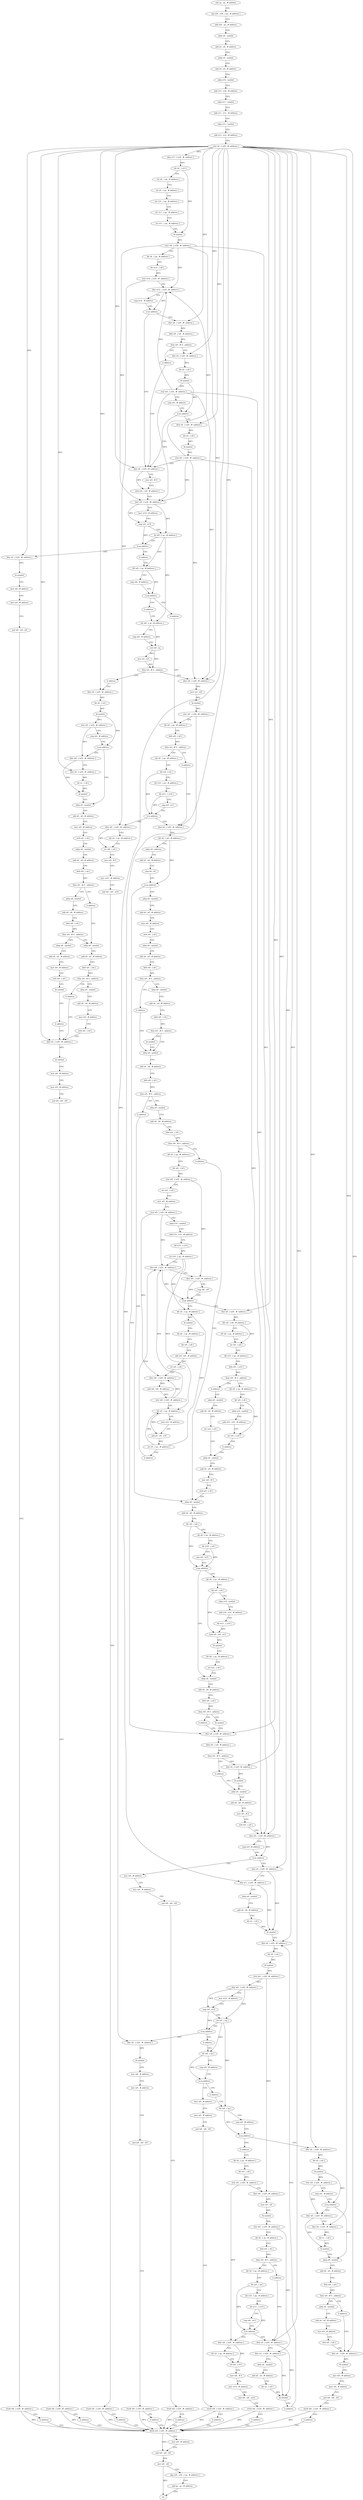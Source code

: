 digraph "func" {
"4234612" [label = "sub sp , sp , # address" ]
"4234616" [label = "stp x29 , x30 , [ sp , # address ]" ]
"4234620" [label = "add x29 , sp , # address" ]
"4234624" [label = "adrp x8 , symbol" ]
"4234628" [label = "add x8 , x8 , # address" ]
"4234632" [label = "adrp x9 , symbol" ]
"4234636" [label = "add x9 , x9 , # address" ]
"4234640" [label = "adrp x10 , symbol" ]
"4234644" [label = "add x10 , x10 , # address" ]
"4234648" [label = "adrp x11 , symbol" ]
"4234652" [label = "add x11 , x11 , # address" ]
"4234656" [label = "adrp x12 , symbol" ]
"4234660" [label = "add x12 , x12 , # address" ]
"4234664" [label = "stur x0 , [ x29 , #- address ]" ]
"4234668" [label = "ldur x13 , [ x29 , #- address ]" ]
"4234672" [label = "ldr x0 , [ x13 ]" ]
"4234676" [label = "str x8 , [ sp , # address ]" ]
"4234680" [label = "str x9 , [ sp , # address ]" ]
"4234684" [label = "str x10 , [ sp , # address ]" ]
"4234688" [label = "str x11 , [ sp , # address ]" ]
"4234692" [label = "str x12 , [ sp , # address ]" ]
"4234696" [label = "bl symbol" ]
"4234700" [label = "stur w0 , [ x29 , #- address ]" ]
"4234704" [label = "ldr x8 , [ sp , # address ]" ]
"4234708" [label = "ldr w14 , [ x8 ]" ]
"4234712" [label = "stur w14 , [ x29 , #- address ]" ]
"4234716" [label = "ldur w14 , [ x29 , #- address ]" ]
"4234720" [label = "cmp w14 , # address" ]
"4234724" [label = "b.ne address" ]
"4234784" [label = "ldur x8 , [ x29 , #- address ]" ]
"4234728" [label = "ldur x8 , [ x29 , #- address ]" ]
"4234788" [label = "mov w9 , # 0" ]
"4234792" [label = "strb w9 , [ x8 , # address ]" ]
"4234796" [label = "ldur w9 , [ x29 , #- address ]" ]
"4234800" [label = "mov w10 , # address" ]
"4234804" [label = "cmp w9 , w10" ]
"4234808" [label = "str w9 , [ sp , # address ]" ]
"4234812" [label = "b.eq address" ]
"4235040" [label = "ldur x0 , [ x29 , #- address ]" ]
"4234816" [label = "b address" ]
"4234732" [label = "ldrb w9 , [ x8 , # address ]" ]
"4234736" [label = "tbnz w9 , # 0 , address" ]
"4234744" [label = "ldur x8 , [ x29 , #- address ]" ]
"4234740" [label = "b address" ]
"4235044" [label = "bl symbol" ]
"4235048" [label = "mov w8 , # address" ]
"4235052" [label = "mov w9 , # address" ]
"4235056" [label = "and w8 , w8 , w9" ]
"4235060" [label = "sturb w8 , [ x29 , #- address ]" ]
"4235064" [label = "b address" ]
"4236012" [label = "ldurb w8 , [ x29 , #- address ]" ]
"4234820" [label = "ldr w8 , [ sp , # address ]" ]
"4234748" [label = "ldr x0 , [ x8 ]" ]
"4234752" [label = "bl symbol" ]
"4234756" [label = "stur w0 , [ x29 , #- address ]" ]
"4234760" [label = "cmp w0 , # address" ]
"4234764" [label = "b.ne address" ]
"4234768" [label = "ldur x8 , [ x29 , #- address ]" ]
"4236016" [label = "mov w9 , # address" ]
"4236020" [label = "and w8 , w8 , w9" ]
"4236024" [label = "mov w0 , w8" ]
"4236028" [label = "ldp x29 , x30 , [ sp , # address ]" ]
"4236032" [label = "add sp , sp , # address" ]
"4236036" [label = "ret" ]
"4234824" [label = "cmp w8 , # address" ]
"4234828" [label = "b.eq address" ]
"4235068" [label = "b address" ]
"4234832" [label = "b address" ]
"4234772" [label = "ldr x0 , [ x8 ]" ]
"4234776" [label = "bl symbol" ]
"4234780" [label = "stur w0 , [ x29 , #- address ]" ]
"4235088" [label = "ldr x8 , [ sp , # address ]" ]
"4234836" [label = "ldr w8 , [ sp , # address ]" ]
"4235092" [label = "ldrb w9 , [ x8 ]" ]
"4235096" [label = "tbnz w9 , # 0 , address" ]
"4235104" [label = "ldr x8 , [ sp , # address ]" ]
"4235100" [label = "b address" ]
"4234840" [label = "cmp w8 , # address" ]
"4234844" [label = "cset w9 , eq" ]
"4234848" [label = "mvn w9 , w9" ]
"4234852" [label = "tbnz w9 , # 0 , address" ]
"4235072" [label = "ldur w8 , [ x29 , #- address ]" ]
"4234856" [label = "b address" ]
"4235108" [label = "ldr w9 , [ x8 ]" ]
"4235112" [label = "ldr x10 , [ sp , # address ]" ]
"4235116" [label = "ldr w11 , [ x10 ]" ]
"4235120" [label = "cmp w9 , w11" ]
"4235124" [label = "b.le address" ]
"4235160" [label = "ldur x8 , [ x29 , #- address ]" ]
"4235128" [label = "ldur w8 , [ x29 , #- address ]" ]
"4235076" [label = "mov w0 , w8" ]
"4235080" [label = "bl symbol" ]
"4235084" [label = "stur w0 , [ x29 , #- address ]" ]
"4234860" [label = "ldur x8 , [ x29 , #- address ]" ]
"4235164" [label = "ldr x8 , [ x8 , # address ]" ]
"4235168" [label = "adrp x9 , address" ]
"4235172" [label = "add x9 , x9 , # address" ]
"4235176" [label = "cmp x8 , x9" ]
"4235180" [label = "b.eq address" ]
"4235564" [label = "ldur x8 , [ x29 , #- address ]" ]
"4235184" [label = "adrp x8 , symbol" ]
"4235132" [label = "ldr x9 , [ sp , # address ]" ]
"4235136" [label = "str w8 , [ x9 ]" ]
"4235140" [label = "mov w8 , # 0" ]
"4235144" [label = "mov w10 , # address" ]
"4235148" [label = "and w8 , w8 , w10" ]
"4235152" [label = "sturb w8 , [ x29 , #- address ]" ]
"4235156" [label = "b address" ]
"4234864" [label = "ldr x0 , [ x8 ]" ]
"4234868" [label = "bl symbol" ]
"4234872" [label = "stur w0 , [ x29 , #- address ]" ]
"4234876" [label = "cmp w0 , # address" ]
"4234880" [label = "b.eq address" ]
"4234900" [label = "adrp x8 , symbol" ]
"4234884" [label = "ldur w0 , [ x29 , #- address ]" ]
"4235568" [label = "ldrb w9 , [ x8 , # address ]" ]
"4235572" [label = "tbnz w9 , # 0 , address" ]
"4235580" [label = "ldur x0 , [ x29 , #- address ]" ]
"4235576" [label = "b address" ]
"4235188" [label = "add x8 , x8 , # address" ]
"4235192" [label = "mov w9 , # address" ]
"4235196" [label = "strb w9 , [ x8 ]" ]
"4235200" [label = "adrp x8 , symbol" ]
"4235204" [label = "add x8 , x8 , # address" ]
"4235208" [label = "ldrb w9 , [ x8 ]" ]
"4235212" [label = "tbnz w9 , # 0 , address" ]
"4235220" [label = "adrp x8 , symbol" ]
"4235216" [label = "b address" ]
"4234904" [label = "add x8 , x8 , # address" ]
"4234908" [label = "mov w9 , # address" ]
"4234912" [label = "strb w9 , [ x8 ]" ]
"4234916" [label = "adrp x8 , symbol" ]
"4234920" [label = "add x8 , x8 , # address" ]
"4234924" [label = "ldrb w9 , [ x8 ]" ]
"4234928" [label = "tbnz w9 , # 0 , address" ]
"4234936" [label = "adrp x8 , symbol" ]
"4234932" [label = "b address" ]
"4234888" [label = "ldur x8 , [ x29 , #- address ]" ]
"4234892" [label = "ldr x1 , [ x8 ]" ]
"4234896" [label = "bl symbol" ]
"4235584" [label = "bl symbol" ]
"4235588" [label = "adrp x8 , symbol" ]
"4235224" [label = "add x8 , x8 , # address" ]
"4235228" [label = "ldrb w9 , [ x8 ]" ]
"4235232" [label = "tbnz w9 , # 0 , address" ]
"4235240" [label = "adrp x8 , symbol" ]
"4235236" [label = "bl symbol" ]
"4234940" [label = "add x8 , x8 , # address" ]
"4234944" [label = "ldrb w9 , [ x8 ]" ]
"4234948" [label = "tbnz w9 , # 0 , address" ]
"4234976" [label = "adrp x8 , symbol" ]
"4234952" [label = "adrp x8 , symbol" ]
"4235636" [label = "ldur x0 , [ x29 , #- address ]" ]
"4235640" [label = "ldur w1 , [ x29 , #- address ]" ]
"4235644" [label = "adrp x8 , symbol" ]
"4235648" [label = "add x8 , x8 , # address" ]
"4235652" [label = "ldr x2 , [ x8 ]" ]
"4235656" [label = "bl symbol" ]
"4235660" [label = "ldur x8 , [ x29 , #- address ]" ]
"4235616" [label = "mov w8 , # address" ]
"4235620" [label = "mov w9 , # address" ]
"4235624" [label = "and w8 , w8 , w9" ]
"4235628" [label = "sturb w8 , [ x29 , #- address ]" ]
"4235632" [label = "b address" ]
"4235592" [label = "add x8 , x8 , # address" ]
"4235596" [label = "mov w9 , # 0" ]
"4235600" [label = "strb w9 , [ x8 ]" ]
"4235604" [label = "ldur w9 , [ x29 , #- address ]" ]
"4235608" [label = "cmp w9 , # address" ]
"4235612" [label = "b.ne address" ]
"4235244" [label = "add x8 , x8 , # address" ]
"4235248" [label = "ldrb w9 , [ x8 ]" ]
"4235252" [label = "tbnz w9 , # 0 , address" ]
"4235260" [label = "adrp x8 , symbol" ]
"4235256" [label = "b address" ]
"4234980" [label = "add x8 , x8 , # address" ]
"4234984" [label = "ldrb w9 , [ x8 ]" ]
"4234988" [label = "tbnz w9 , # 0 , address" ]
"4234996" [label = "adrp x8 , symbol" ]
"4234992" [label = "b address" ]
"4234956" [label = "add x8 , x8 , # address" ]
"4234960" [label = "mov w9 , # address" ]
"4234964" [label = "strb w9 , [ x8 ]" ]
"4234968" [label = "bl symbol" ]
"4234972" [label = "b address" ]
"4235012" [label = "ldur x0 , [ x29 , #- address ]" ]
"4235856" [label = "ldur x0 , [ x29 , #- address ]" ]
"4235860" [label = "bl symbol" ]
"4235864" [label = "mov w8 , # address" ]
"4235868" [label = "mov w9 , # address" ]
"4235872" [label = "and w8 , w8 , w9" ]
"4235876" [label = "sturb w8 , [ x29 , #- address ]" ]
"4235880" [label = "b address" ]
"4235696" [label = "b address" ]
"4235700" [label = "ldr w8 , [ sp ]" ]
"4235264" [label = "add x8 , x8 , # address" ]
"4235268" [label = "ldrb w9 , [ x8 ]" ]
"4235272" [label = "tbnz w9 , # 0 , address" ]
"4235280" [label = "ldr x8 , [ sp , # address ]" ]
"4235276" [label = "b address" ]
"4235476" [label = "adrp x8 , symbol" ]
"4235000" [label = "add x8 , x8 , # address" ]
"4235004" [label = "mov w9 , # address" ]
"4235008" [label = "strb w9 , [ x8 ]" ]
"4235016" [label = "bl symbol" ]
"4235020" [label = "mov w8 , # address" ]
"4235024" [label = "mov w9 , # address" ]
"4235028" [label = "and w8 , w8 , w9" ]
"4235032" [label = "sturb w8 , [ x29 , #- address ]" ]
"4235036" [label = "b address" ]
"4235704" [label = "cmp w8 , # address" ]
"4235708" [label = "b.eq address" ]
"4235732" [label = "mov w8 , # address" ]
"4235712" [label = "b address" ]
"4235284" [label = "ldr w9 , [ x8 ]" ]
"4235288" [label = "stur w9 , [ x29 , #- address ]" ]
"4235292" [label = "str wzr , [ x8 ]" ]
"4235296" [label = "mov w9 , # address" ]
"4235300" [label = "stur w9 , [ x29 , #- address ]" ]
"4235304" [label = "adrp x10 , symbol" ]
"4235308" [label = "add x10 , x10 , # address" ]
"4235312" [label = "ldr x10 , [ x10 ]" ]
"4235316" [label = "str x10 , [ sp , # address ]" ]
"4235320" [label = "ldur w8 , [ x29 , #- address ]" ]
"4235480" [label = "add x8 , x8 , # address" ]
"4235484" [label = "ldr w9 , [ x8 ]" ]
"4235488" [label = "ldr x8 , [ sp , # address ]" ]
"4235492" [label = "ldr w10 , [ x8 ]" ]
"4235496" [label = "cmp w9 , w10" ]
"4235500" [label = "b.ge address" ]
"4235540" [label = "adrp x8 , symbol" ]
"4235504" [label = "ldr x8 , [ sp , # address ]" ]
"4235736" [label = "mov w9 , # address" ]
"4235740" [label = "and w8 , w8 , w9" ]
"4235744" [label = "sturb w8 , [ x29 , #- address ]" ]
"4235748" [label = "b address" ]
"4235716" [label = "ldr w8 , [ sp ]" ]
"4235392" [label = "ldur x8 , [ x29 , #- address ]" ]
"4235396" [label = "ldr w9 , [ x8 , # address ]" ]
"4235400" [label = "ldr x8 , [ sp , # address ]" ]
"4235404" [label = "str w9 , [ x8 ]" ]
"4235408" [label = "ldr x10 , [ sp , # address ]" ]
"4235412" [label = "ldrb w9 , [ x10 ]" ]
"4235416" [label = "tbnz w9 , # 0 , address" ]
"4235424" [label = "ldr x8 , [ sp , # address ]" ]
"4235420" [label = "b address" ]
"4235336" [label = "ldr x0 , [ sp , # address ]" ]
"4235340" [label = "bl symbol" ]
"4235344" [label = "ldr x8 , [ sp , # address ]" ]
"4235348" [label = "ldr w9 , [ x8 ]" ]
"4235352" [label = "add w9 , w9 , # address" ]
"4235356" [label = "str w9 , [ x8 ]" ]
"4235360" [label = "ldur w8 , [ x29 , #- address ]" ]
"4235364" [label = "add w8 , w8 , # address" ]
"4235368" [label = "stur w8 , [ x29 , #- address ]" ]
"4235372" [label = "ldr x9 , [ sp , # address ]" ]
"4235376" [label = "mov x10 , # address" ]
"4235380" [label = "add x9 , x9 , x10" ]
"4235384" [label = "str x9 , [ sp , # address ]" ]
"4235388" [label = "b address" ]
"4235544" [label = "add x8 , x8 , # address" ]
"4235548" [label = "ldrb w9 , [ x8 ]" ]
"4235552" [label = "tbnz w9 , # 0 , address" ]
"4235560" [label = "bl symbol" ]
"4235556" [label = "b address" ]
"4235508" [label = "ldr w9 , [ x8 ]" ]
"4235512" [label = "adrp x10 , symbol" ]
"4235516" [label = "add x10 , x10 , # address" ]
"4235520" [label = "ldr w11 , [ x10 ]" ]
"4235524" [label = "subs w0 , w9 , w11" ]
"4235528" [label = "bl symbol" ]
"4235532" [label = "ldr x8 , [ sp , # address ]" ]
"4235536" [label = "str wzr , [ x8 ]" ]
"4235720" [label = "cmp w8 , # address" ]
"4235724" [label = "b.eq address" ]
"4235752" [label = "ldur x8 , [ x29 , #- address ]" ]
"4235728" [label = "b address" ]
"4235428" [label = "ldr w9 , [ x8 ]" ]
"4235432" [label = "adrp x10 , symbol" ]
"4235436" [label = "add x10 , x10 , # address" ]
"4235440" [label = "str w9 , [ x10 ]" ]
"4235444" [label = "b address" ]
"4235460" [label = "adrp x8 , symbol" ]
"4235448" [label = "adrp x8 , symbol" ]
"4235324" [label = "ldur w9 , [ x29 , #- address ]" ]
"4235328" [label = "cmp w8 , w9" ]
"4235332" [label = "b.gt address" ]
"4235756" [label = "ldr x0 , [ x8 ]" ]
"4235760" [label = "bl symbol" ]
"4235764" [label = "stur w0 , [ x29 , #- address ]" ]
"4235768" [label = "cmp w0 , # address" ]
"4235772" [label = "b.eq address" ]
"4235792" [label = "adrp x8 , symbol" ]
"4235776" [label = "ldur w0 , [ x29 , #- address ]" ]
"4235884" [label = "ldr x8 , [ sp , # address ]" ]
"4235464" [label = "add x8 , x8 , # address" ]
"4235468" [label = "mov w9 , # 0" ]
"4235472" [label = "strb w9 , [ x8 ]" ]
"4235452" [label = "add x8 , x8 , # address" ]
"4235456" [label = "str wzr , [ x8 ]" ]
"4235796" [label = "add x8 , x8 , # address" ]
"4235800" [label = "ldrb w9 , [ x8 ]" ]
"4235804" [label = "tbnz w9 , # 0 , address" ]
"4235812" [label = "adrp x8 , symbol" ]
"4235808" [label = "b address" ]
"4235780" [label = "ldur x8 , [ x29 , #- address ]" ]
"4235784" [label = "ldr x1 , [ x8 ]" ]
"4235788" [label = "bl symbol" ]
"4235888" [label = "ldr w9 , [ x8 ]" ]
"4235892" [label = "stur w9 , [ x29 , #- address ]" ]
"4235896" [label = "ldur w9 , [ x29 , #- address ]" ]
"4235900" [label = "mov w0 , w9" ]
"4235904" [label = "bl symbol" ]
"4235908" [label = "stur w0 , [ x29 , #- address ]" ]
"4235912" [label = "ldr x8 , [ sp , # address ]" ]
"4235916" [label = "ldrb w9 , [ x8 ]" ]
"4235920" [label = "tbnz w9 , # 0 , address" ]
"4235928" [label = "ldr x8 , [ sp , # address ]" ]
"4235924" [label = "b address" ]
"4235816" [label = "add x8 , x8 , # address" ]
"4235820" [label = "mov w9 , # address" ]
"4235824" [label = "strb w9 , [ x8 ]" ]
"4235828" [label = "ldur x0 , [ x29 , #- address ]" ]
"4235932" [label = "ldr w9 , [ x8 ]" ]
"4235936" [label = "ldr x10 , [ sp , # address ]" ]
"4235940" [label = "ldr w11 , [ x10 ]" ]
"4235944" [label = "cmp w9 , w11" ]
"4235948" [label = "b.le address" ]
"4235984" [label = "ldur x0 , [ x29 , #- address ]" ]
"4235952" [label = "ldur w8 , [ x29 , #- address ]" ]
"4235832" [label = "bl symbol" ]
"4235836" [label = "mov w8 , # address" ]
"4235840" [label = "mov w9 , # address" ]
"4235844" [label = "and w8 , w8 , w9" ]
"4235848" [label = "sturb w8 , [ x29 , #- address ]" ]
"4235852" [label = "b address" ]
"4235988" [label = "ldur w1 , [ x29 , #- address ]" ]
"4235992" [label = "adrp x8 , symbol" ]
"4235996" [label = "add x8 , x8 , # address" ]
"4236000" [label = "ldr x2 , [ x8 ]" ]
"4236004" [label = "bl symbol" ]
"4236008" [label = "b address" ]
"4235956" [label = "ldr x9 , [ sp , # address ]" ]
"4235960" [label = "str w8 , [ x9 ]" ]
"4235964" [label = "mov w8 , # 0" ]
"4235968" [label = "mov w10 , # address" ]
"4235972" [label = "and w8 , w8 , w10" ]
"4235976" [label = "sturb w8 , [ x29 , #- address ]" ]
"4235980" [label = "b address" ]
"4235664" [label = "ldr x0 , [ x8 ]" ]
"4235668" [label = "bl symbol" ]
"4235672" [label = "stur w0 , [ x29 , #- address ]" ]
"4235676" [label = "ldur w9 , [ x29 , #- address ]" ]
"4235680" [label = "mov w10 , # address" ]
"4235684" [label = "cmp w9 , w10" ]
"4235688" [label = "str w9 , [ sp ]" ]
"4235692" [label = "b.eq address" ]
"4234612" -> "4234616" [ label = "CFG" ]
"4234616" -> "4234620" [ label = "CFG" ]
"4234620" -> "4234624" [ label = "CFG" ]
"4234624" -> "4234628" [ label = "CFG" ]
"4234628" -> "4234632" [ label = "CFG" ]
"4234632" -> "4234636" [ label = "CFG" ]
"4234636" -> "4234640" [ label = "CFG" ]
"4234640" -> "4234644" [ label = "CFG" ]
"4234644" -> "4234648" [ label = "CFG" ]
"4234648" -> "4234652" [ label = "CFG" ]
"4234652" -> "4234656" [ label = "CFG" ]
"4234656" -> "4234660" [ label = "CFG" ]
"4234660" -> "4234664" [ label = "CFG" ]
"4234664" -> "4234668" [ label = "DFG" ]
"4234664" -> "4234784" [ label = "DFG" ]
"4234664" -> "4234728" [ label = "DFG" ]
"4234664" -> "4235040" [ label = "DFG" ]
"4234664" -> "4234744" [ label = "DFG" ]
"4234664" -> "4234768" [ label = "DFG" ]
"4234664" -> "4235160" [ label = "DFG" ]
"4234664" -> "4235564" [ label = "DFG" ]
"4234664" -> "4235580" [ label = "DFG" ]
"4234664" -> "4234860" [ label = "DFG" ]
"4234664" -> "4234888" [ label = "DFG" ]
"4234664" -> "4235636" [ label = "DFG" ]
"4234664" -> "4235660" [ label = "DFG" ]
"4234664" -> "4235856" [ label = "DFG" ]
"4234664" -> "4235012" [ label = "DFG" ]
"4234664" -> "4235392" [ label = "DFG" ]
"4234664" -> "4235752" [ label = "DFG" ]
"4234664" -> "4235780" [ label = "DFG" ]
"4234664" -> "4235828" [ label = "DFG" ]
"4234664" -> "4235984" [ label = "DFG" ]
"4234668" -> "4234672" [ label = "DFG" ]
"4234672" -> "4234676" [ label = "CFG" ]
"4234672" -> "4234696" [ label = "DFG" ]
"4234676" -> "4234680" [ label = "CFG" ]
"4234680" -> "4234684" [ label = "CFG" ]
"4234684" -> "4234688" [ label = "CFG" ]
"4234688" -> "4234692" [ label = "CFG" ]
"4234692" -> "4234696" [ label = "CFG" ]
"4234696" -> "4234700" [ label = "DFG" ]
"4234700" -> "4234704" [ label = "CFG" ]
"4234700" -> "4234716" [ label = "DFG" ]
"4234700" -> "4234796" [ label = "DFG" ]
"4234700" -> "4235072" [ label = "DFG" ]
"4234700" -> "4235604" [ label = "DFG" ]
"4234704" -> "4234708" [ label = "CFG" ]
"4234708" -> "4234712" [ label = "DFG" ]
"4234712" -> "4234716" [ label = "CFG" ]
"4234712" -> "4235128" [ label = "DFG" ]
"4234716" -> "4234720" [ label = "CFG" ]
"4234716" -> "4234724" [ label = "DFG" ]
"4234720" -> "4234724" [ label = "CFG" ]
"4234724" -> "4234784" [ label = "CFG" ]
"4234724" -> "4234728" [ label = "CFG" ]
"4234784" -> "4234788" [ label = "CFG" ]
"4234784" -> "4234792" [ label = "DFG" ]
"4234728" -> "4234732" [ label = "DFG" ]
"4234788" -> "4234792" [ label = "CFG" ]
"4234792" -> "4234796" [ label = "CFG" ]
"4234796" -> "4234800" [ label = "CFG" ]
"4234796" -> "4234804" [ label = "DFG" ]
"4234796" -> "4234808" [ label = "DFG" ]
"4234800" -> "4234804" [ label = "CFG" ]
"4234804" -> "4234808" [ label = "CFG" ]
"4234804" -> "4234812" [ label = "DFG" ]
"4234808" -> "4234812" [ label = "CFG" ]
"4234808" -> "4234820" [ label = "DFG" ]
"4234808" -> "4234836" [ label = "DFG" ]
"4234812" -> "4235040" [ label = "CFG" ]
"4234812" -> "4234816" [ label = "CFG" ]
"4235040" -> "4235044" [ label = "DFG" ]
"4234816" -> "4234820" [ label = "CFG" ]
"4234732" -> "4234736" [ label = "DFG" ]
"4234736" -> "4234744" [ label = "CFG" ]
"4234736" -> "4234740" [ label = "CFG" ]
"4234744" -> "4234748" [ label = "DFG" ]
"4234740" -> "4234784" [ label = "CFG" ]
"4235044" -> "4235048" [ label = "CFG" ]
"4235048" -> "4235052" [ label = "CFG" ]
"4235052" -> "4235056" [ label = "CFG" ]
"4235056" -> "4235060" [ label = "CFG" ]
"4235060" -> "4235064" [ label = "CFG" ]
"4235060" -> "4236012" [ label = "DFG" ]
"4235064" -> "4236012" [ label = "CFG" ]
"4236012" -> "4236016" [ label = "CFG" ]
"4236012" -> "4236020" [ label = "DFG" ]
"4234820" -> "4234824" [ label = "CFG" ]
"4234820" -> "4234828" [ label = "DFG" ]
"4234748" -> "4234752" [ label = "DFG" ]
"4234752" -> "4234756" [ label = "DFG" ]
"4234752" -> "4234764" [ label = "DFG" ]
"4234756" -> "4234760" [ label = "CFG" ]
"4234756" -> "4234716" [ label = "DFG" ]
"4234756" -> "4234796" [ label = "DFG" ]
"4234756" -> "4235072" [ label = "DFG" ]
"4234756" -> "4235604" [ label = "DFG" ]
"4234760" -> "4234764" [ label = "CFG" ]
"4234764" -> "4234784" [ label = "CFG" ]
"4234764" -> "4234768" [ label = "CFG" ]
"4234768" -> "4234772" [ label = "DFG" ]
"4236016" -> "4236020" [ label = "CFG" ]
"4236020" -> "4236024" [ label = "DFG" ]
"4236024" -> "4236028" [ label = "CFG" ]
"4236024" -> "4236036" [ label = "DFG" ]
"4236028" -> "4236032" [ label = "CFG" ]
"4236032" -> "4236036" [ label = "CFG" ]
"4234824" -> "4234828" [ label = "CFG" ]
"4234828" -> "4235068" [ label = "CFG" ]
"4234828" -> "4234832" [ label = "CFG" ]
"4235068" -> "4235088" [ label = "CFG" ]
"4234832" -> "4234836" [ label = "CFG" ]
"4234772" -> "4234776" [ label = "DFG" ]
"4234776" -> "4234780" [ label = "DFG" ]
"4234780" -> "4234784" [ label = "CFG" ]
"4234780" -> "4234716" [ label = "DFG" ]
"4234780" -> "4234796" [ label = "DFG" ]
"4234780" -> "4235072" [ label = "DFG" ]
"4234780" -> "4235604" [ label = "DFG" ]
"4235088" -> "4235092" [ label = "CFG" ]
"4234836" -> "4234840" [ label = "CFG" ]
"4234836" -> "4234844" [ label = "DFG" ]
"4235092" -> "4235096" [ label = "DFG" ]
"4235096" -> "4235104" [ label = "CFG" ]
"4235096" -> "4235100" [ label = "CFG" ]
"4235104" -> "4235108" [ label = "CFG" ]
"4235100" -> "4235160" [ label = "CFG" ]
"4234840" -> "4234844" [ label = "CFG" ]
"4234844" -> "4234848" [ label = "DFG" ]
"4234844" -> "4234852" [ label = "DFG" ]
"4234848" -> "4234852" [ label = "DFG" ]
"4234852" -> "4235072" [ label = "CFG" ]
"4234852" -> "4234856" [ label = "CFG" ]
"4235072" -> "4235076" [ label = "DFG" ]
"4234856" -> "4234860" [ label = "CFG" ]
"4235108" -> "4235112" [ label = "CFG" ]
"4235108" -> "4235124" [ label = "DFG" ]
"4235112" -> "4235116" [ label = "CFG" ]
"4235116" -> "4235120" [ label = "CFG" ]
"4235116" -> "4235124" [ label = "DFG" ]
"4235120" -> "4235124" [ label = "CFG" ]
"4235124" -> "4235160" [ label = "CFG" ]
"4235124" -> "4235128" [ label = "CFG" ]
"4235160" -> "4235164" [ label = "DFG" ]
"4235128" -> "4235132" [ label = "CFG" ]
"4235128" -> "4235136" [ label = "DFG" ]
"4235076" -> "4235080" [ label = "DFG" ]
"4235080" -> "4235084" [ label = "DFG" ]
"4235084" -> "4235088" [ label = "CFG" ]
"4235084" -> "4235640" [ label = "DFG" ]
"4234860" -> "4234864" [ label = "DFG" ]
"4235164" -> "4235168" [ label = "CFG" ]
"4235164" -> "4235180" [ label = "DFG" ]
"4235168" -> "4235172" [ label = "CFG" ]
"4235172" -> "4235176" [ label = "CFG" ]
"4235176" -> "4235180" [ label = "CFG" ]
"4235180" -> "4235564" [ label = "CFG" ]
"4235180" -> "4235184" [ label = "CFG" ]
"4235564" -> "4235568" [ label = "DFG" ]
"4235184" -> "4235188" [ label = "CFG" ]
"4235132" -> "4235136" [ label = "CFG" ]
"4235136" -> "4235140" [ label = "CFG" ]
"4235140" -> "4235144" [ label = "CFG" ]
"4235144" -> "4235148" [ label = "CFG" ]
"4235148" -> "4235152" [ label = "CFG" ]
"4235152" -> "4235156" [ label = "CFG" ]
"4235152" -> "4236012" [ label = "DFG" ]
"4235156" -> "4236012" [ label = "CFG" ]
"4234864" -> "4234868" [ label = "DFG" ]
"4234868" -> "4234872" [ label = "DFG" ]
"4234868" -> "4234880" [ label = "DFG" ]
"4234872" -> "4234876" [ label = "CFG" ]
"4234872" -> "4234884" [ label = "DFG" ]
"4234876" -> "4234880" [ label = "CFG" ]
"4234880" -> "4234900" [ label = "CFG" ]
"4234880" -> "4234884" [ label = "CFG" ]
"4234900" -> "4234904" [ label = "CFG" ]
"4234884" -> "4234888" [ label = "CFG" ]
"4234884" -> "4234896" [ label = "DFG" ]
"4235568" -> "4235572" [ label = "DFG" ]
"4235572" -> "4235580" [ label = "CFG" ]
"4235572" -> "4235576" [ label = "CFG" ]
"4235580" -> "4235584" [ label = "DFG" ]
"4235576" -> "4235588" [ label = "CFG" ]
"4235188" -> "4235192" [ label = "CFG" ]
"4235192" -> "4235196" [ label = "CFG" ]
"4235196" -> "4235200" [ label = "CFG" ]
"4235200" -> "4235204" [ label = "CFG" ]
"4235204" -> "4235208" [ label = "CFG" ]
"4235208" -> "4235212" [ label = "DFG" ]
"4235212" -> "4235220" [ label = "CFG" ]
"4235212" -> "4235216" [ label = "CFG" ]
"4235220" -> "4235224" [ label = "CFG" ]
"4235216" -> "4235240" [ label = "CFG" ]
"4234904" -> "4234908" [ label = "CFG" ]
"4234908" -> "4234912" [ label = "CFG" ]
"4234912" -> "4234916" [ label = "CFG" ]
"4234916" -> "4234920" [ label = "CFG" ]
"4234920" -> "4234924" [ label = "CFG" ]
"4234924" -> "4234928" [ label = "DFG" ]
"4234928" -> "4234936" [ label = "CFG" ]
"4234928" -> "4234932" [ label = "CFG" ]
"4234936" -> "4234940" [ label = "CFG" ]
"4234932" -> "4234976" [ label = "CFG" ]
"4234888" -> "4234892" [ label = "DFG" ]
"4234892" -> "4234896" [ label = "DFG" ]
"4234896" -> "4234900" [ label = "CFG" ]
"4235584" -> "4235588" [ label = "CFG" ]
"4235588" -> "4235592" [ label = "CFG" ]
"4235224" -> "4235228" [ label = "CFG" ]
"4235228" -> "4235232" [ label = "DFG" ]
"4235232" -> "4235240" [ label = "CFG" ]
"4235232" -> "4235236" [ label = "CFG" ]
"4235240" -> "4235244" [ label = "CFG" ]
"4235236" -> "4235240" [ label = "CFG" ]
"4234940" -> "4234944" [ label = "CFG" ]
"4234944" -> "4234948" [ label = "DFG" ]
"4234948" -> "4234976" [ label = "CFG" ]
"4234948" -> "4234952" [ label = "CFG" ]
"4234976" -> "4234980" [ label = "CFG" ]
"4234952" -> "4234956" [ label = "CFG" ]
"4235636" -> "4235640" [ label = "CFG" ]
"4235636" -> "4235656" [ label = "DFG" ]
"4235640" -> "4235644" [ label = "CFG" ]
"4235640" -> "4235656" [ label = "DFG" ]
"4235644" -> "4235648" [ label = "CFG" ]
"4235648" -> "4235652" [ label = "CFG" ]
"4235652" -> "4235656" [ label = "DFG" ]
"4235656" -> "4235660" [ label = "CFG" ]
"4235660" -> "4235664" [ label = "DFG" ]
"4235616" -> "4235620" [ label = "CFG" ]
"4235620" -> "4235624" [ label = "CFG" ]
"4235624" -> "4235628" [ label = "CFG" ]
"4235628" -> "4235632" [ label = "CFG" ]
"4235628" -> "4236012" [ label = "DFG" ]
"4235632" -> "4236012" [ label = "CFG" ]
"4235592" -> "4235596" [ label = "CFG" ]
"4235596" -> "4235600" [ label = "CFG" ]
"4235600" -> "4235604" [ label = "CFG" ]
"4235604" -> "4235608" [ label = "CFG" ]
"4235604" -> "4235612" [ label = "DFG" ]
"4235608" -> "4235612" [ label = "CFG" ]
"4235612" -> "4235636" [ label = "CFG" ]
"4235612" -> "4235616" [ label = "CFG" ]
"4235244" -> "4235248" [ label = "CFG" ]
"4235248" -> "4235252" [ label = "DFG" ]
"4235252" -> "4235260" [ label = "CFG" ]
"4235252" -> "4235256" [ label = "CFG" ]
"4235260" -> "4235264" [ label = "CFG" ]
"4235256" -> "4235476" [ label = "CFG" ]
"4234980" -> "4234984" [ label = "CFG" ]
"4234984" -> "4234988" [ label = "DFG" ]
"4234988" -> "4234996" [ label = "CFG" ]
"4234988" -> "4234992" [ label = "CFG" ]
"4234996" -> "4235000" [ label = "CFG" ]
"4234992" -> "4235012" [ label = "CFG" ]
"4234956" -> "4234960" [ label = "CFG" ]
"4234960" -> "4234964" [ label = "CFG" ]
"4234964" -> "4234968" [ label = "CFG" ]
"4234968" -> "4234972" [ label = "CFG" ]
"4234972" -> "4235012" [ label = "CFG" ]
"4235012" -> "4235016" [ label = "DFG" ]
"4235856" -> "4235860" [ label = "DFG" ]
"4235860" -> "4235864" [ label = "CFG" ]
"4235864" -> "4235868" [ label = "CFG" ]
"4235868" -> "4235872" [ label = "CFG" ]
"4235872" -> "4235876" [ label = "CFG" ]
"4235876" -> "4235880" [ label = "CFG" ]
"4235876" -> "4236012" [ label = "DFG" ]
"4235880" -> "4236012" [ label = "CFG" ]
"4235696" -> "4235700" [ label = "CFG" ]
"4235700" -> "4235704" [ label = "CFG" ]
"4235700" -> "4235708" [ label = "DFG" ]
"4235264" -> "4235268" [ label = "CFG" ]
"4235268" -> "4235272" [ label = "DFG" ]
"4235272" -> "4235280" [ label = "CFG" ]
"4235272" -> "4235276" [ label = "CFG" ]
"4235280" -> "4235284" [ label = "CFG" ]
"4235276" -> "4235476" [ label = "CFG" ]
"4235476" -> "4235480" [ label = "CFG" ]
"4235000" -> "4235004" [ label = "CFG" ]
"4235004" -> "4235008" [ label = "CFG" ]
"4235008" -> "4235012" [ label = "CFG" ]
"4235016" -> "4235020" [ label = "CFG" ]
"4235020" -> "4235024" [ label = "CFG" ]
"4235024" -> "4235028" [ label = "CFG" ]
"4235028" -> "4235032" [ label = "CFG" ]
"4235032" -> "4235036" [ label = "CFG" ]
"4235032" -> "4236012" [ label = "DFG" ]
"4235036" -> "4236012" [ label = "CFG" ]
"4235704" -> "4235708" [ label = "CFG" ]
"4235708" -> "4235732" [ label = "CFG" ]
"4235708" -> "4235712" [ label = "CFG" ]
"4235732" -> "4235736" [ label = "CFG" ]
"4235712" -> "4235716" [ label = "CFG" ]
"4235284" -> "4235288" [ label = "DFG" ]
"4235288" -> "4235292" [ label = "CFG" ]
"4235288" -> "4235324" [ label = "DFG" ]
"4235292" -> "4235296" [ label = "CFG" ]
"4235296" -> "4235300" [ label = "CFG" ]
"4235300" -> "4235304" [ label = "CFG" ]
"4235300" -> "4235320" [ label = "DFG" ]
"4235300" -> "4235360" [ label = "DFG" ]
"4235304" -> "4235308" [ label = "CFG" ]
"4235308" -> "4235312" [ label = "CFG" ]
"4235312" -> "4235316" [ label = "DFG" ]
"4235316" -> "4235320" [ label = "CFG" ]
"4235316" -> "4235336" [ label = "DFG" ]
"4235316" -> "4235372" [ label = "DFG" ]
"4235320" -> "4235324" [ label = "CFG" ]
"4235320" -> "4235332" [ label = "DFG" ]
"4235480" -> "4235484" [ label = "CFG" ]
"4235484" -> "4235488" [ label = "CFG" ]
"4235484" -> "4235500" [ label = "DFG" ]
"4235488" -> "4235492" [ label = "CFG" ]
"4235492" -> "4235496" [ label = "CFG" ]
"4235492" -> "4235500" [ label = "DFG" ]
"4235496" -> "4235500" [ label = "CFG" ]
"4235500" -> "4235540" [ label = "CFG" ]
"4235500" -> "4235504" [ label = "CFG" ]
"4235540" -> "4235544" [ label = "CFG" ]
"4235504" -> "4235508" [ label = "CFG" ]
"4235736" -> "4235740" [ label = "CFG" ]
"4235740" -> "4235744" [ label = "CFG" ]
"4235744" -> "4235748" [ label = "CFG" ]
"4235744" -> "4236012" [ label = "DFG" ]
"4235748" -> "4236012" [ label = "CFG" ]
"4235716" -> "4235720" [ label = "CFG" ]
"4235716" -> "4235724" [ label = "DFG" ]
"4235392" -> "4235396" [ label = "DFG" ]
"4235396" -> "4235400" [ label = "CFG" ]
"4235396" -> "4235404" [ label = "DFG" ]
"4235400" -> "4235404" [ label = "CFG" ]
"4235404" -> "4235408" [ label = "CFG" ]
"4235408" -> "4235412" [ label = "CFG" ]
"4235412" -> "4235416" [ label = "DFG" ]
"4235416" -> "4235424" [ label = "CFG" ]
"4235416" -> "4235420" [ label = "CFG" ]
"4235424" -> "4235428" [ label = "CFG" ]
"4235420" -> "4235448" [ label = "CFG" ]
"4235336" -> "4235340" [ label = "DFG" ]
"4235340" -> "4235344" [ label = "CFG" ]
"4235344" -> "4235348" [ label = "CFG" ]
"4235348" -> "4235352" [ label = "DFG" ]
"4235352" -> "4235356" [ label = "DFG" ]
"4235356" -> "4235360" [ label = "CFG" ]
"4235360" -> "4235364" [ label = "DFG" ]
"4235364" -> "4235368" [ label = "DFG" ]
"4235368" -> "4235372" [ label = "CFG" ]
"4235368" -> "4235320" [ label = "DFG" ]
"4235368" -> "4235360" [ label = "DFG" ]
"4235372" -> "4235376" [ label = "CFG" ]
"4235372" -> "4235380" [ label = "DFG" ]
"4235376" -> "4235380" [ label = "CFG" ]
"4235380" -> "4235384" [ label = "DFG" ]
"4235384" -> "4235388" [ label = "CFG" ]
"4235384" -> "4235336" [ label = "DFG" ]
"4235384" -> "4235372" [ label = "DFG" ]
"4235388" -> "4235320" [ label = "CFG" ]
"4235544" -> "4235548" [ label = "CFG" ]
"4235548" -> "4235552" [ label = "DFG" ]
"4235552" -> "4235560" [ label = "CFG" ]
"4235552" -> "4235556" [ label = "CFG" ]
"4235560" -> "4235564" [ label = "CFG" ]
"4235556" -> "4235564" [ label = "CFG" ]
"4235508" -> "4235512" [ label = "CFG" ]
"4235508" -> "4235524" [ label = "DFG" ]
"4235512" -> "4235516" [ label = "CFG" ]
"4235516" -> "4235520" [ label = "CFG" ]
"4235520" -> "4235524" [ label = "DFG" ]
"4235524" -> "4235528" [ label = "DFG" ]
"4235528" -> "4235532" [ label = "CFG" ]
"4235532" -> "4235536" [ label = "CFG" ]
"4235536" -> "4235540" [ label = "CFG" ]
"4235720" -> "4235724" [ label = "CFG" ]
"4235724" -> "4235752" [ label = "CFG" ]
"4235724" -> "4235728" [ label = "CFG" ]
"4235752" -> "4235756" [ label = "DFG" ]
"4235728" -> "4235884" [ label = "CFG" ]
"4235428" -> "4235432" [ label = "CFG" ]
"4235428" -> "4235440" [ label = "DFG" ]
"4235432" -> "4235436" [ label = "CFG" ]
"4235436" -> "4235440" [ label = "CFG" ]
"4235440" -> "4235444" [ label = "CFG" ]
"4235444" -> "4235460" [ label = "CFG" ]
"4235460" -> "4235464" [ label = "CFG" ]
"4235448" -> "4235452" [ label = "CFG" ]
"4235324" -> "4235328" [ label = "CFG" ]
"4235324" -> "4235332" [ label = "DFG" ]
"4235328" -> "4235332" [ label = "CFG" ]
"4235332" -> "4235392" [ label = "CFG" ]
"4235332" -> "4235336" [ label = "CFG" ]
"4235756" -> "4235760" [ label = "DFG" ]
"4235760" -> "4235764" [ label = "DFG" ]
"4235760" -> "4235772" [ label = "DFG" ]
"4235764" -> "4235768" [ label = "CFG" ]
"4235764" -> "4235776" [ label = "DFG" ]
"4235768" -> "4235772" [ label = "CFG" ]
"4235772" -> "4235792" [ label = "CFG" ]
"4235772" -> "4235776" [ label = "CFG" ]
"4235792" -> "4235796" [ label = "CFG" ]
"4235776" -> "4235780" [ label = "CFG" ]
"4235776" -> "4235788" [ label = "DFG" ]
"4235884" -> "4235888" [ label = "CFG" ]
"4235464" -> "4235468" [ label = "CFG" ]
"4235468" -> "4235472" [ label = "CFG" ]
"4235472" -> "4235476" [ label = "CFG" ]
"4235452" -> "4235456" [ label = "CFG" ]
"4235456" -> "4235460" [ label = "CFG" ]
"4235796" -> "4235800" [ label = "CFG" ]
"4235800" -> "4235804" [ label = "DFG" ]
"4235804" -> "4235812" [ label = "CFG" ]
"4235804" -> "4235808" [ label = "CFG" ]
"4235812" -> "4235816" [ label = "CFG" ]
"4235808" -> "4235828" [ label = "CFG" ]
"4235780" -> "4235784" [ label = "DFG" ]
"4235784" -> "4235788" [ label = "DFG" ]
"4235788" -> "4235792" [ label = "CFG" ]
"4235888" -> "4235892" [ label = "DFG" ]
"4235892" -> "4235896" [ label = "CFG" ]
"4235892" -> "4235952" [ label = "DFG" ]
"4235896" -> "4235900" [ label = "DFG" ]
"4235900" -> "4235904" [ label = "DFG" ]
"4235904" -> "4235908" [ label = "DFG" ]
"4235908" -> "4235912" [ label = "CFG" ]
"4235908" -> "4235988" [ label = "DFG" ]
"4235912" -> "4235916" [ label = "CFG" ]
"4235916" -> "4235920" [ label = "DFG" ]
"4235920" -> "4235928" [ label = "CFG" ]
"4235920" -> "4235924" [ label = "CFG" ]
"4235928" -> "4235932" [ label = "CFG" ]
"4235924" -> "4235984" [ label = "CFG" ]
"4235816" -> "4235820" [ label = "CFG" ]
"4235820" -> "4235824" [ label = "CFG" ]
"4235824" -> "4235828" [ label = "CFG" ]
"4235828" -> "4235832" [ label = "DFG" ]
"4235932" -> "4235936" [ label = "CFG" ]
"4235932" -> "4235948" [ label = "DFG" ]
"4235936" -> "4235940" [ label = "CFG" ]
"4235940" -> "4235944" [ label = "CFG" ]
"4235940" -> "4235948" [ label = "DFG" ]
"4235944" -> "4235948" [ label = "CFG" ]
"4235948" -> "4235984" [ label = "CFG" ]
"4235948" -> "4235952" [ label = "CFG" ]
"4235984" -> "4235988" [ label = "CFG" ]
"4235984" -> "4236004" [ label = "DFG" ]
"4235952" -> "4235956" [ label = "CFG" ]
"4235952" -> "4235960" [ label = "DFG" ]
"4235832" -> "4235836" [ label = "CFG" ]
"4235836" -> "4235840" [ label = "CFG" ]
"4235840" -> "4235844" [ label = "CFG" ]
"4235844" -> "4235848" [ label = "CFG" ]
"4235848" -> "4235852" [ label = "CFG" ]
"4235848" -> "4236012" [ label = "DFG" ]
"4235852" -> "4236012" [ label = "CFG" ]
"4235988" -> "4235992" [ label = "CFG" ]
"4235988" -> "4236004" [ label = "DFG" ]
"4235992" -> "4235996" [ label = "CFG" ]
"4235996" -> "4236000" [ label = "CFG" ]
"4236000" -> "4236004" [ label = "DFG" ]
"4236004" -> "4236008" [ label = "CFG" ]
"4236008" -> "4235660" [ label = "CFG" ]
"4235956" -> "4235960" [ label = "CFG" ]
"4235960" -> "4235964" [ label = "CFG" ]
"4235964" -> "4235968" [ label = "CFG" ]
"4235968" -> "4235972" [ label = "CFG" ]
"4235972" -> "4235976" [ label = "CFG" ]
"4235976" -> "4235980" [ label = "CFG" ]
"4235976" -> "4236012" [ label = "DFG" ]
"4235980" -> "4236012" [ label = "CFG" ]
"4235664" -> "4235668" [ label = "DFG" ]
"4235668" -> "4235672" [ label = "DFG" ]
"4235672" -> "4235676" [ label = "DFG" ]
"4235672" -> "4235896" [ label = "DFG" ]
"4235676" -> "4235680" [ label = "CFG" ]
"4235676" -> "4235684" [ label = "DFG" ]
"4235676" -> "4235688" [ label = "DFG" ]
"4235680" -> "4235684" [ label = "CFG" ]
"4235684" -> "4235688" [ label = "CFG" ]
"4235684" -> "4235692" [ label = "DFG" ]
"4235688" -> "4235692" [ label = "CFG" ]
"4235688" -> "4235700" [ label = "DFG" ]
"4235688" -> "4235716" [ label = "DFG" ]
"4235692" -> "4235856" [ label = "CFG" ]
"4235692" -> "4235696" [ label = "CFG" ]
}
